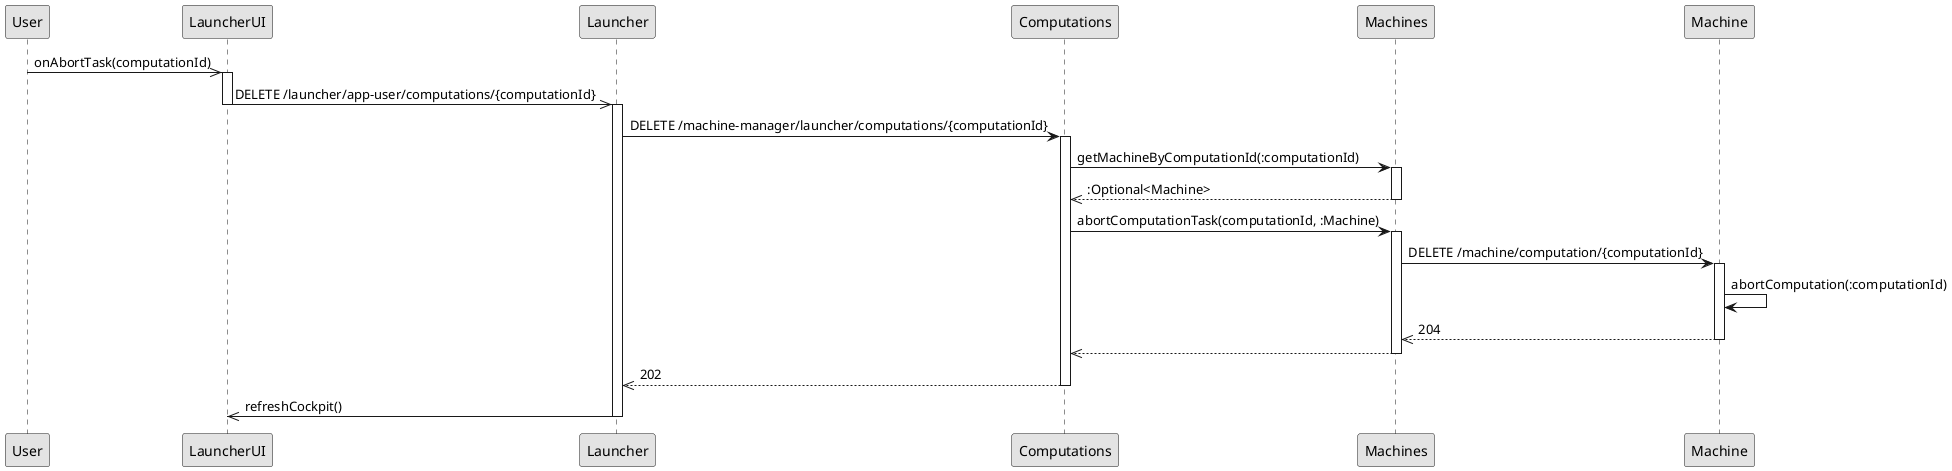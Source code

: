 @startuml

skinparam monochrome true


'''''''''''''''''''
'ACTIVATE TRIGGER

User ->> LauncherUI : onAbortTask(computationId)
activate LauncherUI

LauncherUI ->> Launcher : DELETE /launcher​/app-user​/computations​/{computationId}
deactivate LauncherUI
activate Launcher

Launcher -> Computations : DELETE /machine-manager/launcher/computations/{computationId}
activate Computations

Computations -> Machines : getMachineByComputationId(:computationId)
activate Machines
Machines -->> Computations : :Optional<Machine>
deactivate Machines

Computations -> Machines : abortComputationTask(computationId, :Machine)
activate Machines

''''''''''''''''''
' COMPUTATION

Machines -> Machine : DELETE /machine/computation/{computationId}
activate Machine

Machine -> Machine : abortComputation(:computationId)
Machine -->> Machines : 204
deactivate Machine

Machines -->> Computations
deactivate Machines

Computations -->> Launcher : 202
deactivate Computations

Launcher ->> LauncherUI : refreshCockpit()
deactivate Launcher

@enduml
